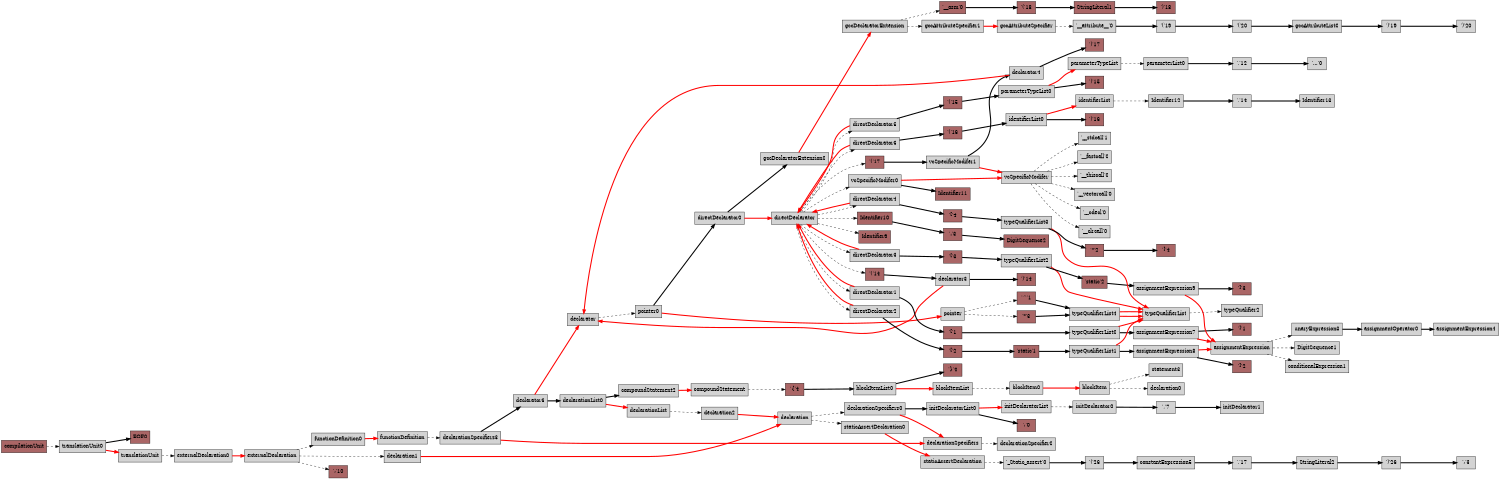 digraph G {
            graph [size="10,10"];      
            graph [dpi=800]; // 设置分辨率为300 DPI
            rankdir=LR; // 从左到右排列
            node [style=filled];
            node [shape=box]; // 节点形状为方框
            compilationUnit -> translationUnit0 [style=dashed];
translationUnit0 -> EOF0 [penwidth=3.0];
translationUnit0 -> translationUnit [penwidth=3.0,color=red];
translationUnit -> externalDeclaration0 [style=dashed];
externalDeclaration0 -> externalDeclaration [penwidth=3.0,color=red];
externalDeclaration -> functionDefinition0 [style=dashed];
functionDefinition0 -> functionDefinition [penwidth=3.0,color=red];
functionDefinition -> declarationSpecifiers3 [style=dashed];
declarationSpecifiers3 -> declarator6 [penwidth=3.0];
declarator6 -> declarationList0 [penwidth=3.0];
declarationList0 -> compoundStatement2 [penwidth=3.0];
compoundStatement2 -> compoundStatement [penwidth=3.0,color=red];
compoundStatement -> "'{'4" [style=dashed];
"'{'4" -> blockItemList0 [penwidth=3.0];
blockItemList0 -> "'}'4" [penwidth=3.0];
blockItemList0 -> blockItemList [penwidth=3.0,color=red];
blockItemList -> blockItem0 [style=dashed];
blockItem0 -> blockItem [penwidth=3.0,color=red];
blockItem -> statement3 [style=dashed];
blockItem -> declaration0 [style=dashed];
declarationList0 -> declarationList [penwidth=3.0,color=red];
declarationList -> declaration2 [style=dashed];
declaration2 -> declaration [penwidth=3.0,color=red];
declaration -> declarationSpecifiers0 [style=dashed];
declarationSpecifiers0 -> initDeclaratorList0 [penwidth=3.0];
initDeclaratorList0 -> "';'0" [penwidth=3.0];
initDeclaratorList0 -> initDeclaratorList [penwidth=3.0,color=red];
initDeclaratorList -> initDeclarator0 [style=dashed];
initDeclarator0 -> "','7" [penwidth=3.0];
"','7" -> initDeclarator1 [penwidth=3.0];
declarationSpecifiers0 -> declarationSpecifiers [penwidth=3.0,color=red];
declarationSpecifiers -> declarationSpecifier0 [style=dashed];
declaration -> staticAssertDeclaration0 [style=dashed];
staticAssertDeclaration0 -> staticAssertDeclaration [penwidth=3.0,color=red];
staticAssertDeclaration -> "'_Static_assert'0" [style=dashed];
"'_Static_assert'0" -> "'('26" [penwidth=3.0];
"'('26" -> constantExpression5 [penwidth=3.0];
constantExpression5 -> "','17" [penwidth=3.0];
"','17" -> StringLiteral2 [penwidth=3.0];
StringLiteral2 -> "')'26" [penwidth=3.0];
"')'26" -> "';'3" [penwidth=3.0];
declarator6 -> declarator [penwidth=3.0,color=red];
declarator -> pointer0 [style=dashed];
pointer0 -> directDeclarator0 [penwidth=3.0];
directDeclarator0 -> gccDeclaratorExtension0 [penwidth=3.0];
gccDeclaratorExtension0 -> gccDeclaratorExtension [penwidth=3.0,color=red];
gccDeclaratorExtension -> "'__asm'0" [style=dashed];
"'__asm'0" -> "'('18" [penwidth=3.0];
"'('18" -> StringLiteral1 [penwidth=3.0];
StringLiteral1 -> "')'18" [penwidth=3.0];
gccDeclaratorExtension -> gccAttributeSpecifier1 [style=dashed];
gccAttributeSpecifier1 -> gccAttributeSpecifier [penwidth=3.0,color=red];
gccAttributeSpecifier -> "'__attribute__'0" [style=dashed];
"'__attribute__'0" -> "'('19" [penwidth=3.0];
"'('19" -> "'('20" [penwidth=3.0];
"'('20" -> gccAttributeList0 [penwidth=3.0];
gccAttributeList0 -> "')'19" [penwidth=3.0];
"')'19" -> "')'20" [penwidth=3.0];
directDeclarator0 -> directDeclarator [penwidth=3.0,color=red];
directDeclarator -> Identifier9 [style=dashed];
directDeclarator -> "'('14" [style=dashed];
"'('14" -> declarator3 [penwidth=3.0];
declarator3 -> "')'14" [penwidth=3.0];
declarator3 -> declarator [penwidth=3.0,color=red];
directDeclarator -> directDeclarator1 [style=dashed];
directDeclarator1 -> "'['1" [penwidth=3.0];
"'['1" -> typeQualifierList0 [penwidth=3.0];
typeQualifierList0 -> assignmentExpression7 [penwidth=3.0];
assignmentExpression7 -> "']'1" [penwidth=3.0];
assignmentExpression7 -> assignmentExpression [penwidth=3.0,color=red];
assignmentExpression -> conditionalExpression1 [style=dashed];
assignmentExpression -> unaryExpression3 [style=dashed];
unaryExpression3 -> assignmentOperator0 [penwidth=3.0];
assignmentOperator0 -> assignmentExpression4 [penwidth=3.0];
assignmentExpression -> DigitSequence1 [style=dashed];
typeQualifierList0 -> typeQualifierList [penwidth=3.0,color=red];
typeQualifierList -> typeQualifier2 [style=dashed];
directDeclarator1 -> directDeclarator [penwidth=3.0,color=red];
directDeclarator -> directDeclarator2 [style=dashed];
directDeclarator2 -> "'['2" [penwidth=3.0];
"'['2" -> "'static'1" [penwidth=3.0];
"'static'1" -> typeQualifierList1 [penwidth=3.0];
typeQualifierList1 -> assignmentExpression8 [penwidth=3.0];
assignmentExpression8 -> "']'2" [penwidth=3.0];
assignmentExpression8 -> assignmentExpression [penwidth=3.0,color=red];
typeQualifierList1 -> typeQualifierList [penwidth=3.0,color=red];
directDeclarator2 -> directDeclarator [penwidth=3.0,color=red];
directDeclarator -> directDeclarator3 [style=dashed];
directDeclarator3 -> "'['3" [penwidth=3.0];
"'['3" -> typeQualifierList2 [penwidth=3.0];
typeQualifierList2 -> "'static'2" [penwidth=3.0];
"'static'2" -> assignmentExpression9 [penwidth=3.0];
assignmentExpression9 -> "']'3" [penwidth=3.0];
assignmentExpression9 -> assignmentExpression [penwidth=3.0,color=red];
typeQualifierList2 -> typeQualifierList [penwidth=3.0,color=red];
directDeclarator3 -> directDeclarator [penwidth=3.0,color=red];
directDeclarator -> directDeclarator4 [style=dashed];
directDeclarator4 -> "'['4" [penwidth=3.0];
"'['4" -> typeQualifierList3 [penwidth=3.0];
typeQualifierList3 -> "'*'2" [penwidth=3.0];
"'*'2" -> "']'4" [penwidth=3.0];
typeQualifierList3 -> typeQualifierList [penwidth=3.0,color=red];
directDeclarator4 -> directDeclarator [penwidth=3.0,color=red];
directDeclarator -> directDeclarator5 [style=dashed];
directDeclarator5 -> "'('15" [penwidth=3.0];
"'('15" -> parameterTypeList0 [penwidth=3.0];
parameterTypeList0 -> "')'15" [penwidth=3.0];
parameterTypeList0 -> parameterTypeList [penwidth=3.0,color=red];
parameterTypeList -> parameterList0 [style=dashed];
parameterList0 -> "','12" [penwidth=3.0];
"','12" -> "'...'0" [penwidth=3.0];
directDeclarator5 -> directDeclarator [penwidth=3.0,color=red];
directDeclarator -> directDeclarator6 [style=dashed];
directDeclarator6 -> "'('16" [penwidth=3.0];
"'('16" -> identifierList0 [penwidth=3.0];
identifierList0 -> "')'16" [penwidth=3.0];
identifierList0 -> identifierList [penwidth=3.0,color=red];
identifierList -> Identifier12 [style=dashed];
Identifier12 -> "','14" [penwidth=3.0];
"','14" -> Identifier13 [penwidth=3.0];
directDeclarator6 -> directDeclarator [penwidth=3.0,color=red];
directDeclarator -> Identifier10 [style=dashed];
Identifier10 -> "':'3" [penwidth=3.0];
"':'3" -> DigitSequence2 [penwidth=3.0];
directDeclarator -> vcSpecificModifer0 [style=dashed];
vcSpecificModifer0 -> Identifier11 [penwidth=3.0];
vcSpecificModifer0 -> vcSpecificModifer [penwidth=3.0,color=red];
vcSpecificModifer -> "'__cdecl'0" [style=dashed];
vcSpecificModifer -> "'__clrcall'0" [style=dashed];
vcSpecificModifer -> "'__stdcall'1" [style=dashed];
vcSpecificModifer -> "'__fastcall'0" [style=dashed];
vcSpecificModifer -> "'__thiscall'0" [style=dashed];
vcSpecificModifer -> "'__vectorcall'0" [style=dashed];
directDeclarator -> "'('17" [style=dashed];
"'('17" -> vcSpecificModifer1 [penwidth=3.0];
vcSpecificModifer1 -> declarator4 [penwidth=3.0];
declarator4 -> "')'17" [penwidth=3.0];
declarator4 -> declarator [penwidth=3.0,color=red];
vcSpecificModifer1 -> vcSpecificModifer [penwidth=3.0,color=red];
pointer0 -> pointer [penwidth=3.0,color=red];
pointer -> "'*'3" [style=dashed];
"'*'3" -> typeQualifierList4 [penwidth=3.0];
typeQualifierList4 -> typeQualifierList [penwidth=3.0,color=red];
pointer -> "'^'1" [style=dashed];
"'^'1" -> typeQualifierList4 [penwidth=3.0];
typeQualifierList4 -> typeQualifierList [penwidth=3.0,color=red];
declarationSpecifiers3 -> declarationSpecifiers [penwidth=3.0,color=red];
externalDeclaration -> declaration1 [style=dashed];
declaration1 -> declaration [penwidth=3.0,color=red];
externalDeclaration -> "';'10" [style=dashed];
EOF0 [fillcolor="#aa6666"];
"'}'4" [fillcolor="#aa6666"];
"'{'4" [fillcolor="#aa6666"];
"';'0" [fillcolor="#aa6666"];
"')'18" [fillcolor="#aa6666"];
StringLiteral1 [fillcolor="#aa6666"];
"'('18" [fillcolor="#aa6666"];
"'__asm'0" [fillcolor="#aa6666"];
Identifier9 [fillcolor="#aa6666"];
"')'14" [fillcolor="#aa6666"];
"'('14" [fillcolor="#aa6666"];
"']'1" [fillcolor="#aa6666"];
"'['1" [fillcolor="#aa6666"];
"']'2" [fillcolor="#aa6666"];
"'static'1" [fillcolor="#aa6666"];
"'['2" [fillcolor="#aa6666"];
"']'3" [fillcolor="#aa6666"];
"'static'2" [fillcolor="#aa6666"];
"'['3" [fillcolor="#aa6666"];
"']'4" [fillcolor="#aa6666"];
"'*'2" [fillcolor="#aa6666"];
"'['4" [fillcolor="#aa6666"];
"')'15" [fillcolor="#aa6666"];
"'('15" [fillcolor="#aa6666"];
"')'16" [fillcolor="#aa6666"];
"'('16" [fillcolor="#aa6666"];
DigitSequence2 [fillcolor="#aa6666"];
"':'3" [fillcolor="#aa6666"];
Identifier10 [fillcolor="#aa6666"];
Identifier11 [fillcolor="#aa6666"];
"')'17" [fillcolor="#aa6666"];
"'('17" [fillcolor="#aa6666"];
"'*'3" [fillcolor="#aa6666"];
"'^'1" [fillcolor="#aa6666"];
"';'10" [fillcolor="#aa6666"];
compilationUnit [fillcolor="#aa6666"];
}